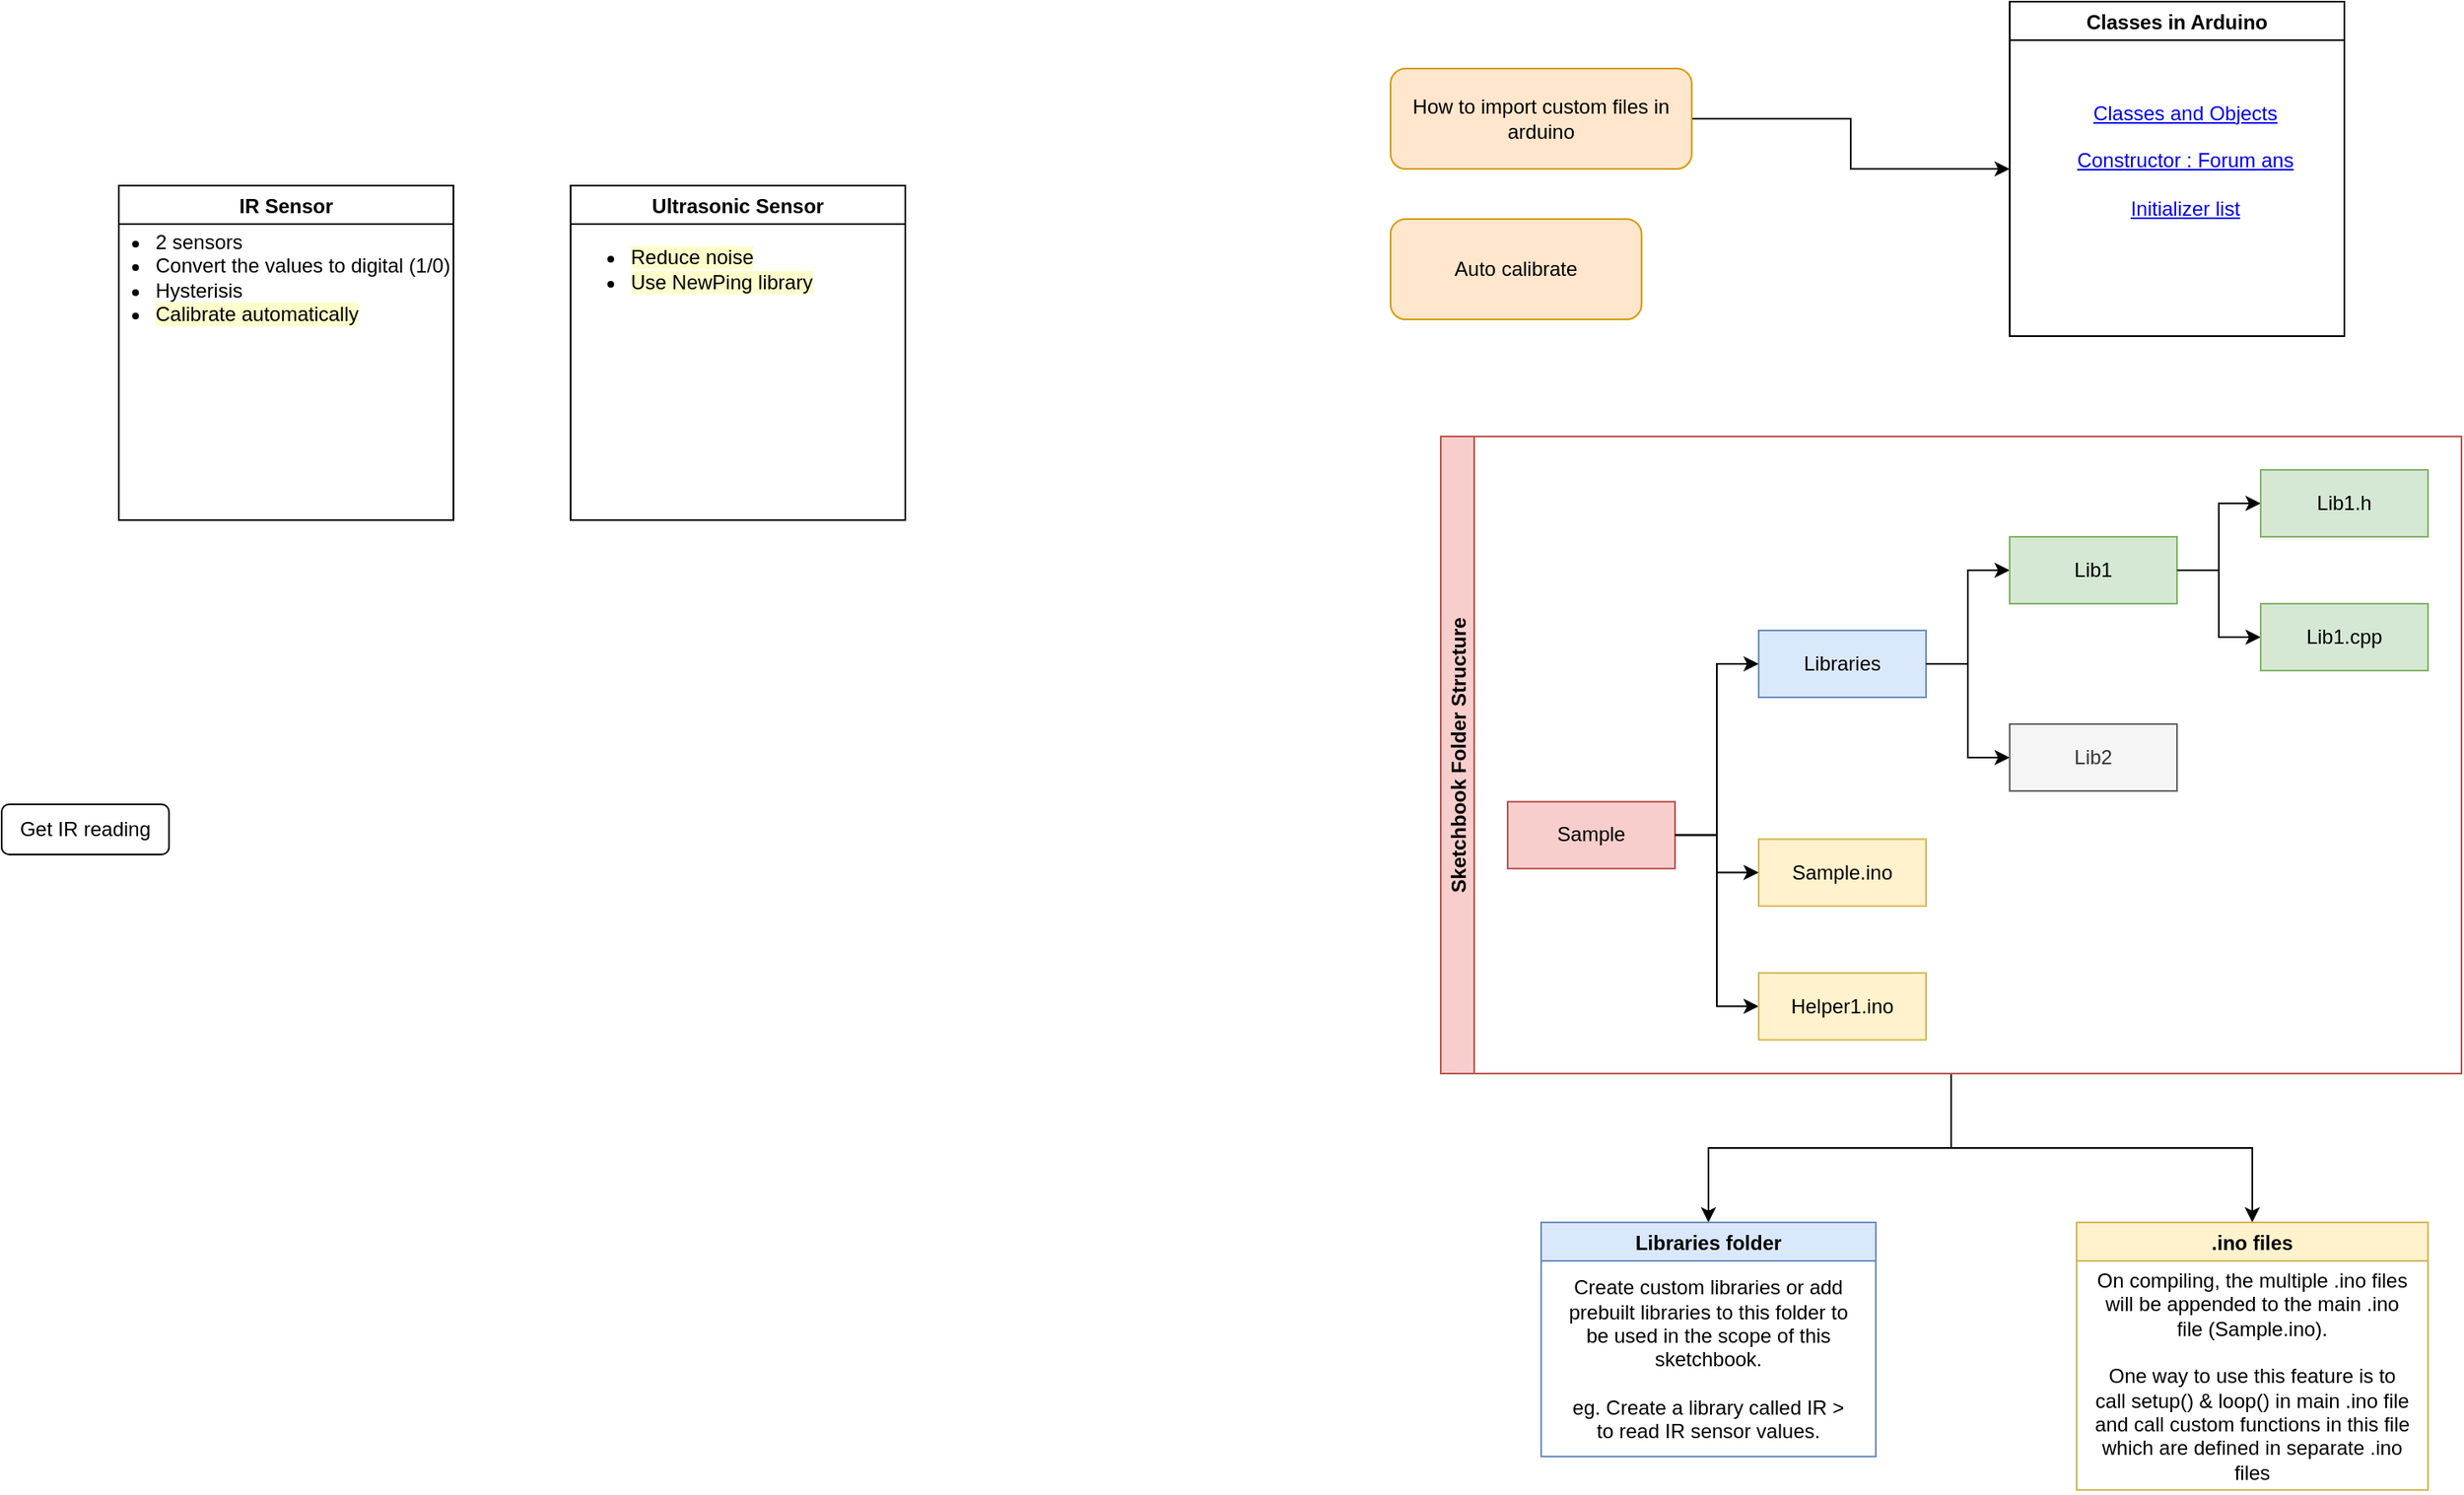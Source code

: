 <mxfile version="20.2.3" type="device"><diagram id="L826fplFO1bRvrzBgrZG" name="Page-1"><mxGraphModel dx="1043" dy="772" grid="1" gridSize="10" guides="1" tooltips="1" connect="1" arrows="1" fold="1" page="1" pageScale="1" pageWidth="827" pageHeight="1169" math="0" shadow="0"><root><mxCell id="0"/><mxCell id="1" parent="0"/><mxCell id="hrltDxqKX7F-vProgwEQ-6" value="IR Sensor" style="swimlane;" parent="1" vertex="1"><mxGeometry x="150" y="140" width="200" height="200" as="geometry"><mxRectangle x="150" y="140" width="100" height="30" as="alternateBounds"/></mxGeometry></mxCell><mxCell id="hrltDxqKX7F-vProgwEQ-7" value="&lt;ul&gt;&lt;li&gt;2 sensors&lt;/li&gt;&lt;li&gt;Convert the values to digital (1/0)&lt;/li&gt;&lt;li&gt;Hysterisis&lt;/li&gt;&lt;li&gt;&lt;span style=&quot;background-color: rgb(255, 255, 204);&quot;&gt;Calibrate automatically&lt;/span&gt;&lt;/li&gt;&lt;/ul&gt;" style="text;html=1;strokeColor=none;fillColor=none;align=left;verticalAlign=middle;whiteSpace=wrap;rounded=0;" parent="hrltDxqKX7F-vProgwEQ-6" vertex="1"><mxGeometry x="-20" y="30" width="220" height="50" as="geometry"/></mxCell><mxCell id="hrltDxqKX7F-vProgwEQ-8" value="Ultrasonic Sensor" style="swimlane;" parent="1" vertex="1"><mxGeometry x="420" y="140" width="200" height="200" as="geometry"><mxRectangle x="150" y="140" width="100" height="30" as="alternateBounds"/></mxGeometry></mxCell><mxCell id="hrltDxqKX7F-vProgwEQ-9" value="&lt;ul&gt;&lt;li&gt;&lt;span style=&quot;background-color: rgb(255, 255, 204);&quot;&gt;Reduce noise&lt;/span&gt;&lt;/li&gt;&lt;li&gt;&lt;span style=&quot;background-color: rgb(255, 255, 204);&quot;&gt;Use NewPing library&lt;/span&gt;&lt;/li&gt;&lt;/ul&gt;" style="text;html=1;strokeColor=none;fillColor=none;align=left;verticalAlign=middle;whiteSpace=wrap;rounded=0;" parent="hrltDxqKX7F-vProgwEQ-8" vertex="1"><mxGeometry x="-6" y="25" width="220" height="50" as="geometry"/></mxCell><mxCell id="hrltDxqKX7F-vProgwEQ-15" style="edgeStyle=orthogonalEdgeStyle;rounded=0;orthogonalLoop=1;jettySize=auto;html=1;entryX=0;entryY=0.5;entryDx=0;entryDy=0;" parent="1" source="hrltDxqKX7F-vProgwEQ-10" target="hrltDxqKX7F-vProgwEQ-14" edge="1"><mxGeometry relative="1" as="geometry"/></mxCell><mxCell id="hrltDxqKX7F-vProgwEQ-10" value="How to import custom files in arduino" style="rounded=1;whiteSpace=wrap;html=1;fillColor=#ffe6cc;strokeColor=#d79b00;" parent="1" vertex="1"><mxGeometry x="910" y="70" width="180" height="60" as="geometry"/></mxCell><mxCell id="hrltDxqKX7F-vProgwEQ-11" value="Auto calibrate" style="rounded=1;whiteSpace=wrap;html=1;fillColor=#ffe6cc;strokeColor=#d79b00;" parent="1" vertex="1"><mxGeometry x="910" y="160" width="150" height="60" as="geometry"/></mxCell><mxCell id="hrltDxqKX7F-vProgwEQ-13" value="Get IR reading" style="rounded=1;whiteSpace=wrap;html=1;labelBackgroundColor=none;" parent="1" vertex="1"><mxGeometry x="80" y="510" width="100" height="30" as="geometry"/></mxCell><mxCell id="hrltDxqKX7F-vProgwEQ-14" value="Classes in Arduino" style="swimlane;labelBackgroundColor=none;" parent="1" vertex="1"><mxGeometry x="1280" y="30" width="200" height="200" as="geometry"/></mxCell><mxCell id="hrltDxqKX7F-vProgwEQ-16" value="&lt;a href=&quot;https://www.circuitbasics.com/programming-with-classes-and-objects-on-the-arduino/&quot;&gt;Classes and Objects&lt;/a&gt;&lt;br&gt;&lt;br&gt;&lt;a href=&quot;https://forum.arduino.cc/t/class-and-constructor/653134/6&quot;&gt;Constructor : Forum ans&lt;/a&gt;&lt;br&gt;&lt;br&gt;&lt;a href=&quot;https://www.geeksforgeeks.org/when-do-we-use-initializer-list-in-c/&quot;&gt;Initializer list&lt;/a&gt;" style="text;html=1;strokeColor=none;fillColor=none;align=center;verticalAlign=middle;whiteSpace=wrap;rounded=0;labelBackgroundColor=none;" parent="hrltDxqKX7F-vProgwEQ-14" vertex="1"><mxGeometry x="30" y="50" width="150" height="90" as="geometry"/></mxCell><mxCell id="wuhv_XKBEI91yHwrcmh5-23" style="edgeStyle=orthogonalEdgeStyle;rounded=0;orthogonalLoop=1;jettySize=auto;html=1;entryX=0.5;entryY=0;entryDx=0;entryDy=0;" parent="1" source="wuhv_XKBEI91yHwrcmh5-4" target="wuhv_XKBEI91yHwrcmh5-3" edge="1"><mxGeometry relative="1" as="geometry"/></mxCell><mxCell id="wuhv_XKBEI91yHwrcmh5-24" style="edgeStyle=orthogonalEdgeStyle;rounded=0;orthogonalLoop=1;jettySize=auto;html=1;entryX=0.5;entryY=0;entryDx=0;entryDy=0;" parent="1" source="wuhv_XKBEI91yHwrcmh5-4" target="wuhv_XKBEI91yHwrcmh5-2" edge="1"><mxGeometry relative="1" as="geometry"/></mxCell><mxCell id="wuhv_XKBEI91yHwrcmh5-4" value="Sketchbook Folder Structure" style="swimlane;startSize=20;horizontal=0;childLayout=treeLayout;horizontalTree=1;resizable=0;containerType=tree;fillColor=#f8cecc;strokeColor=#b85450;" parent="1" vertex="1"><mxGeometry x="940" y="290" width="610" height="381" as="geometry"/></mxCell><mxCell id="wuhv_XKBEI91yHwrcmh5-5" value="Sample" style="whiteSpace=wrap;html=1;fillColor=#f8cecc;strokeColor=#b85450;" parent="wuhv_XKBEI91yHwrcmh5-4" vertex="1"><mxGeometry x="40" y="218.4" width="100" height="40" as="geometry"/></mxCell><mxCell id="wuhv_XKBEI91yHwrcmh5-6" value="Libraries" style="whiteSpace=wrap;html=1;fillColor=#dae8fc;strokeColor=#6c8ebf;" parent="wuhv_XKBEI91yHwrcmh5-4" vertex="1"><mxGeometry x="190" y="116" width="100" height="40" as="geometry"/></mxCell><mxCell id="wuhv_XKBEI91yHwrcmh5-7" value="" style="edgeStyle=elbowEdgeStyle;elbow=horizontal;html=1;rounded=0;" parent="wuhv_XKBEI91yHwrcmh5-4" source="wuhv_XKBEI91yHwrcmh5-5" target="wuhv_XKBEI91yHwrcmh5-6" edge="1"><mxGeometry relative="1" as="geometry"/></mxCell><mxCell id="wuhv_XKBEI91yHwrcmh5-8" value="Sample.ino" style="whiteSpace=wrap;html=1;fillColor=#fff2cc;strokeColor=#d6b656;" parent="wuhv_XKBEI91yHwrcmh5-4" vertex="1"><mxGeometry x="190" y="240.8" width="100" height="40" as="geometry"/></mxCell><mxCell id="wuhv_XKBEI91yHwrcmh5-9" value="" style="edgeStyle=elbowEdgeStyle;elbow=horizontal;html=1;rounded=0;" parent="wuhv_XKBEI91yHwrcmh5-4" source="wuhv_XKBEI91yHwrcmh5-5" target="wuhv_XKBEI91yHwrcmh5-8" edge="1"><mxGeometry relative="1" as="geometry"/></mxCell><mxCell id="wuhv_XKBEI91yHwrcmh5-10" value="" style="edgeStyle=elbowEdgeStyle;elbow=horizontal;html=1;rounded=0;" parent="wuhv_XKBEI91yHwrcmh5-4" source="wuhv_XKBEI91yHwrcmh5-5" target="wuhv_XKBEI91yHwrcmh5-11" edge="1"><mxGeometry relative="1" as="geometry"><mxPoint x="730" y="194.0" as="sourcePoint"/></mxGeometry></mxCell><mxCell id="wuhv_XKBEI91yHwrcmh5-11" value="Helper1.ino" style="whiteSpace=wrap;html=1;fillColor=#fff2cc;strokeColor=#d6b656;" parent="wuhv_XKBEI91yHwrcmh5-4" vertex="1"><mxGeometry x="190" y="320.8" width="100" height="40" as="geometry"/></mxCell><mxCell id="wuhv_XKBEI91yHwrcmh5-12" value="" style="edgeStyle=elbowEdgeStyle;elbow=horizontal;html=1;rounded=0;" parent="wuhv_XKBEI91yHwrcmh5-4" source="wuhv_XKBEI91yHwrcmh5-6" target="wuhv_XKBEI91yHwrcmh5-13" edge="1"><mxGeometry relative="1" as="geometry"><mxPoint x="730" y="274" as="sourcePoint"/></mxGeometry></mxCell><mxCell id="wuhv_XKBEI91yHwrcmh5-13" value="Lib1" style="whiteSpace=wrap;html=1;fillColor=#d5e8d4;strokeColor=#82b366;" parent="wuhv_XKBEI91yHwrcmh5-4" vertex="1"><mxGeometry x="340" y="60" width="100" height="40" as="geometry"/></mxCell><mxCell id="wuhv_XKBEI91yHwrcmh5-14" value="" style="edgeStyle=elbowEdgeStyle;elbow=horizontal;html=1;rounded=0;" parent="wuhv_XKBEI91yHwrcmh5-4" source="wuhv_XKBEI91yHwrcmh5-6" target="wuhv_XKBEI91yHwrcmh5-15" edge="1"><mxGeometry relative="1" as="geometry"><mxPoint x="880" y="194.0" as="sourcePoint"/></mxGeometry></mxCell><mxCell id="wuhv_XKBEI91yHwrcmh5-15" value="Lib2" style="whiteSpace=wrap;html=1;fillColor=#f5f5f5;strokeColor=#666666;fontColor=#333333;" parent="wuhv_XKBEI91yHwrcmh5-4" vertex="1"><mxGeometry x="340" y="172" width="100" height="40" as="geometry"/></mxCell><mxCell id="wuhv_XKBEI91yHwrcmh5-16" value="" style="edgeStyle=elbowEdgeStyle;elbow=horizontal;html=1;rounded=0;" parent="wuhv_XKBEI91yHwrcmh5-4" source="wuhv_XKBEI91yHwrcmh5-13" target="wuhv_XKBEI91yHwrcmh5-17" edge="1"><mxGeometry relative="1" as="geometry"><mxPoint x="880" y="314" as="sourcePoint"/></mxGeometry></mxCell><mxCell id="wuhv_XKBEI91yHwrcmh5-17" value="Lib1.h" style="whiteSpace=wrap;html=1;fillColor=#d5e8d4;strokeColor=#82b366;" parent="wuhv_XKBEI91yHwrcmh5-4" vertex="1"><mxGeometry x="490" y="20" width="100" height="40" as="geometry"/></mxCell><mxCell id="wuhv_XKBEI91yHwrcmh5-18" value="" style="edgeStyle=elbowEdgeStyle;elbow=horizontal;html=1;rounded=0;" parent="wuhv_XKBEI91yHwrcmh5-4" source="wuhv_XKBEI91yHwrcmh5-13" target="wuhv_XKBEI91yHwrcmh5-19" edge="1"><mxGeometry relative="1" as="geometry"><mxPoint x="1030" y="274" as="sourcePoint"/></mxGeometry></mxCell><mxCell id="wuhv_XKBEI91yHwrcmh5-19" value="Lib1.cpp" style="whiteSpace=wrap;html=1;fillColor=#d5e8d4;strokeColor=#82b366;" parent="wuhv_XKBEI91yHwrcmh5-4" vertex="1"><mxGeometry x="490" y="100" width="100" height="40" as="geometry"/></mxCell><mxCell id="wuhv_XKBEI91yHwrcmh5-2" value=".ino files" style="swimlane;fillColor=#fff2cc;strokeColor=#d6b656;" parent="1" vertex="1"><mxGeometry x="1320" y="760" width="210" height="160" as="geometry"/></mxCell><mxCell id="wuhv_XKBEI91yHwrcmh5-26" value="On compiling, the multiple .ino files will be appended to the main .ino file (Sample.ino).&lt;br&gt;&lt;br&gt;One way to use this feature is to call setup() &amp;amp; loop() in main .ino file and call custom functions in this file which are defined in separate .ino files" style="text;html=1;strokeColor=none;fillColor=none;align=center;verticalAlign=middle;whiteSpace=wrap;rounded=0;" parent="wuhv_XKBEI91yHwrcmh5-2" vertex="1"><mxGeometry x="8" y="22" width="194" height="140" as="geometry"/></mxCell><mxCell id="wuhv_XKBEI91yHwrcmh5-3" value="Libraries folder" style="swimlane;fillColor=#dae8fc;strokeColor=#6c8ebf;" parent="1" vertex="1"><mxGeometry x="1000" y="760" width="200" height="140" as="geometry"/></mxCell><mxCell id="wuhv_XKBEI91yHwrcmh5-25" value="Create custom libraries or add prebuilt libraries to this folder to be used in the scope of this sketchbook.&lt;br&gt;&lt;br&gt;eg. Create a library called IR &amp;gt; to read IR sensor values." style="text;html=1;strokeColor=none;fillColor=none;align=center;verticalAlign=middle;whiteSpace=wrap;rounded=0;" parent="wuhv_XKBEI91yHwrcmh5-3" vertex="1"><mxGeometry x="15" y="52" width="170" height="60" as="geometry"/></mxCell></root></mxGraphModel></diagram></mxfile>